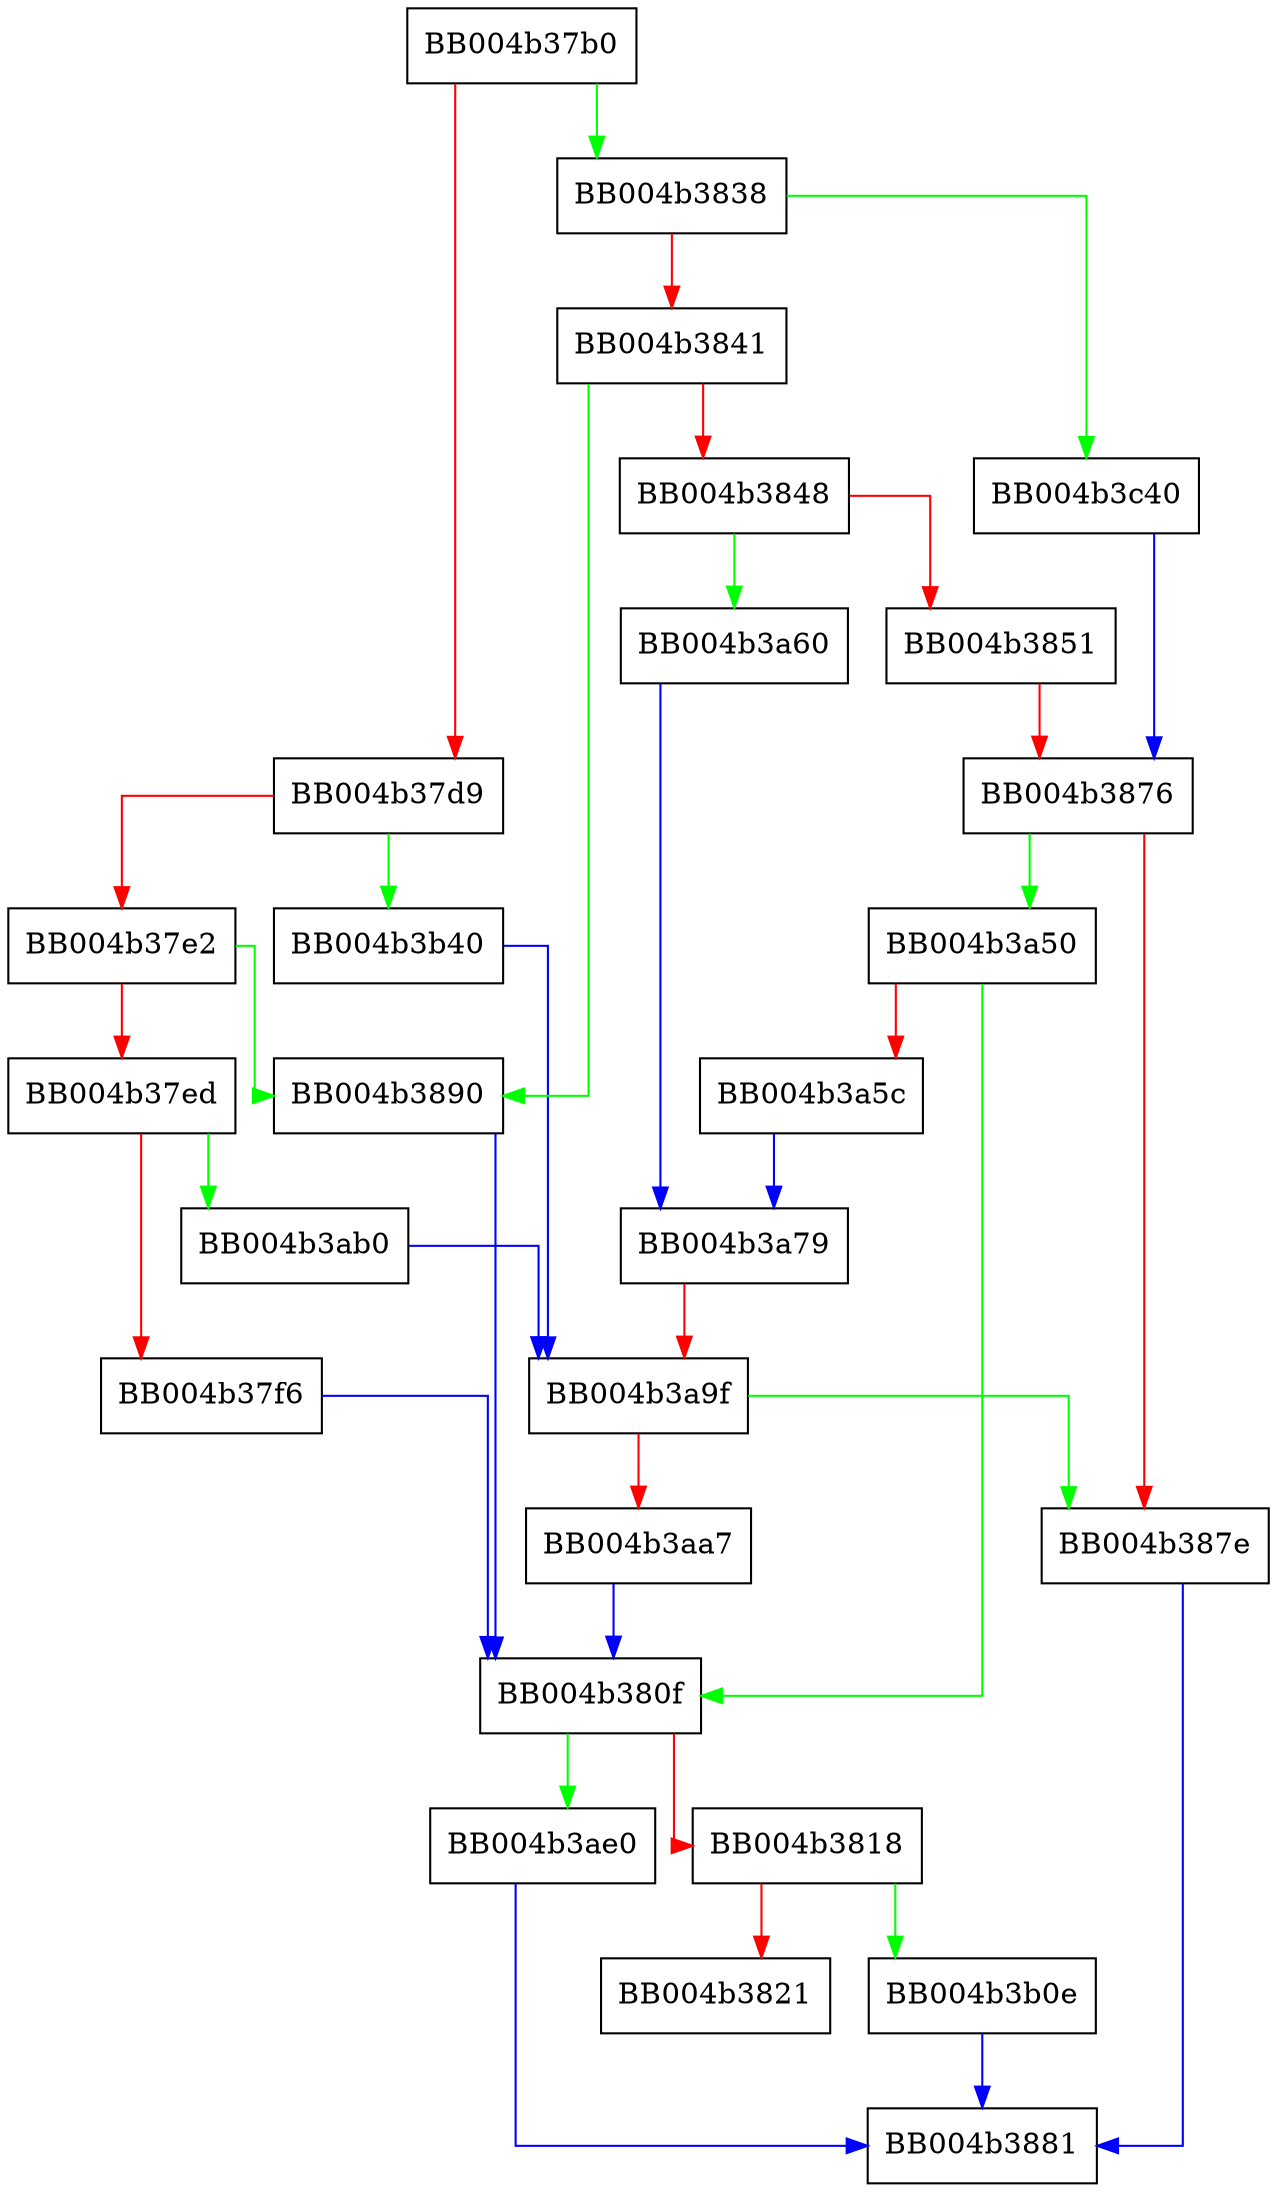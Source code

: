 digraph ossl_quic_get_value_uint {
  node [shape="box"];
  graph [splines=ortho];
  BB004b37b0 -> BB004b3838 [color="green"];
  BB004b37b0 -> BB004b37d9 [color="red"];
  BB004b37d9 -> BB004b3b40 [color="green"];
  BB004b37d9 -> BB004b37e2 [color="red"];
  BB004b37e2 -> BB004b3890 [color="green"];
  BB004b37e2 -> BB004b37ed [color="red"];
  BB004b37ed -> BB004b3ab0 [color="green"];
  BB004b37ed -> BB004b37f6 [color="red"];
  BB004b37f6 -> BB004b380f [color="blue"];
  BB004b380f -> BB004b3ae0 [color="green"];
  BB004b380f -> BB004b3818 [color="red"];
  BB004b3818 -> BB004b3b0e [color="green"];
  BB004b3818 -> BB004b3821 [color="red"];
  BB004b3838 -> BB004b3c40 [color="green"];
  BB004b3838 -> BB004b3841 [color="red"];
  BB004b3841 -> BB004b3890 [color="green"];
  BB004b3841 -> BB004b3848 [color="red"];
  BB004b3848 -> BB004b3a60 [color="green"];
  BB004b3848 -> BB004b3851 [color="red"];
  BB004b3851 -> BB004b3876 [color="red"];
  BB004b3876 -> BB004b3a50 [color="green"];
  BB004b3876 -> BB004b387e [color="red"];
  BB004b387e -> BB004b3881 [color="blue"];
  BB004b3890 -> BB004b380f [color="blue"];
  BB004b3a50 -> BB004b380f [color="green"];
  BB004b3a50 -> BB004b3a5c [color="red"];
  BB004b3a5c -> BB004b3a79 [color="blue"];
  BB004b3a60 -> BB004b3a79 [color="blue"];
  BB004b3a79 -> BB004b3a9f [color="red"];
  BB004b3a9f -> BB004b387e [color="green"];
  BB004b3a9f -> BB004b3aa7 [color="red"];
  BB004b3aa7 -> BB004b380f [color="blue"];
  BB004b3ab0 -> BB004b3a9f [color="blue"];
  BB004b3ae0 -> BB004b3881 [color="blue"];
  BB004b3b0e -> BB004b3881 [color="blue"];
  BB004b3b40 -> BB004b3a9f [color="blue"];
  BB004b3c40 -> BB004b3876 [color="blue"];
}